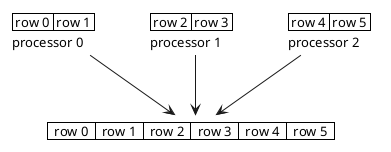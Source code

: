 @startuml
<style>
note {
    backgroundcolor white
    shadowing 0
    linecolor transparent
}
</style>
note as grid
    |  row 0  |  row 1  |  row 2  |  row 3  |  row 4  |  row 5  |
end note

note as grid0
    | row 0 | row 1 |
    processor 0
end note
note as grid1
    | row 2 | row 3 |
    processor 1
end note
note as grid2
    | row 4 | row 5 |
    processor 2
end note
grid0 --> grid
grid1 --> grid
grid2 --> grid

@enduml
